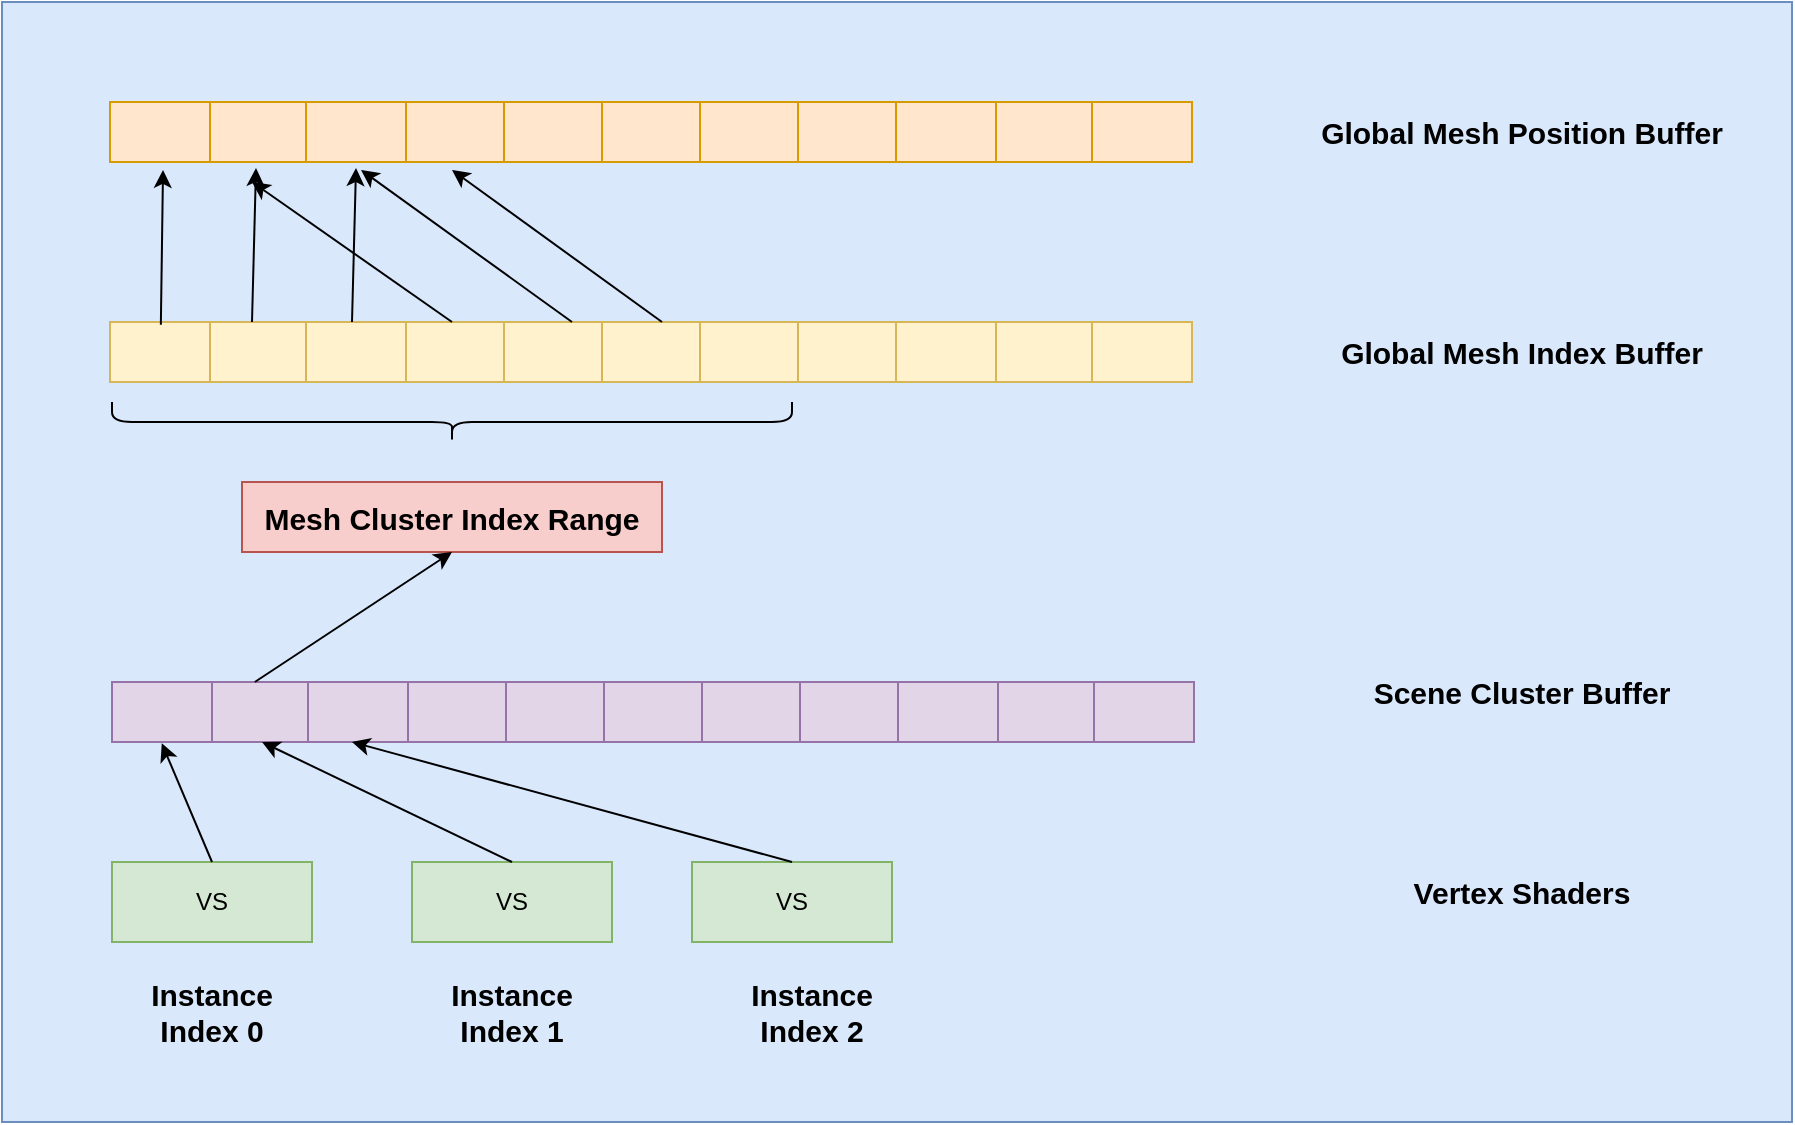 <mxfile version="24.2.5" type="device">
  <diagram name="第 1 页" id="7B6c-X67YOr5e7rahCFL">
    <mxGraphModel dx="2074" dy="1205" grid="1" gridSize="10" guides="1" tooltips="1" connect="1" arrows="1" fold="1" page="1" pageScale="1" pageWidth="827" pageHeight="1169" math="0" shadow="0">
      <root>
        <mxCell id="0" />
        <mxCell id="1" parent="0" />
        <mxCell id="oHAG5jhE_qMOcV2Svulh-75" value="" style="rounded=0;whiteSpace=wrap;html=1;fillColor=#dae8fc;strokeColor=#6c8ebf;" vertex="1" parent="1">
          <mxGeometry x="65" y="310" width="895" height="560" as="geometry" />
        </mxCell>
        <mxCell id="oHAG5jhE_qMOcV2Svulh-1" value="" style="shape=table;startSize=0;container=1;collapsible=0;childLayout=tableLayout;fontSize=16;fillColor=#ffe6cc;strokeColor=#d79b00;" vertex="1" parent="1">
          <mxGeometry x="119" y="360" width="541" height="30" as="geometry" />
        </mxCell>
        <mxCell id="oHAG5jhE_qMOcV2Svulh-2" value="" style="shape=tableRow;horizontal=0;startSize=0;swimlaneHead=0;swimlaneBody=0;strokeColor=inherit;top=0;left=0;bottom=0;right=0;collapsible=0;dropTarget=0;fillColor=none;points=[[0,0.5],[1,0.5]];portConstraint=eastwest;fontSize=16;" vertex="1" parent="oHAG5jhE_qMOcV2Svulh-1">
          <mxGeometry width="541" height="30" as="geometry" />
        </mxCell>
        <mxCell id="oHAG5jhE_qMOcV2Svulh-3" value="" style="shape=partialRectangle;html=1;whiteSpace=wrap;connectable=0;strokeColor=inherit;overflow=hidden;fillColor=none;top=0;left=0;bottom=0;right=0;pointerEvents=1;fontSize=16;" vertex="1" parent="oHAG5jhE_qMOcV2Svulh-2">
          <mxGeometry width="50" height="30" as="geometry">
            <mxRectangle width="50" height="30" as="alternateBounds" />
          </mxGeometry>
        </mxCell>
        <mxCell id="oHAG5jhE_qMOcV2Svulh-4" value="" style="shape=partialRectangle;html=1;whiteSpace=wrap;connectable=0;strokeColor=inherit;overflow=hidden;fillColor=none;top=0;left=0;bottom=0;right=0;pointerEvents=1;fontSize=16;" vertex="1" parent="oHAG5jhE_qMOcV2Svulh-2">
          <mxGeometry x="50" width="48" height="30" as="geometry">
            <mxRectangle width="48" height="30" as="alternateBounds" />
          </mxGeometry>
        </mxCell>
        <mxCell id="oHAG5jhE_qMOcV2Svulh-14" style="shape=partialRectangle;html=1;whiteSpace=wrap;connectable=0;strokeColor=inherit;overflow=hidden;fillColor=none;top=0;left=0;bottom=0;right=0;pointerEvents=1;fontSize=16;" vertex="1" parent="oHAG5jhE_qMOcV2Svulh-2">
          <mxGeometry x="98" width="50" height="30" as="geometry">
            <mxRectangle width="50" height="30" as="alternateBounds" />
          </mxGeometry>
        </mxCell>
        <mxCell id="oHAG5jhE_qMOcV2Svulh-15" style="shape=partialRectangle;html=1;whiteSpace=wrap;connectable=0;strokeColor=inherit;overflow=hidden;fillColor=none;top=0;left=0;bottom=0;right=0;pointerEvents=1;fontSize=16;" vertex="1" parent="oHAG5jhE_qMOcV2Svulh-2">
          <mxGeometry x="148" width="49" height="30" as="geometry">
            <mxRectangle width="49" height="30" as="alternateBounds" />
          </mxGeometry>
        </mxCell>
        <mxCell id="oHAG5jhE_qMOcV2Svulh-16" style="shape=partialRectangle;html=1;whiteSpace=wrap;connectable=0;strokeColor=inherit;overflow=hidden;fillColor=none;top=0;left=0;bottom=0;right=0;pointerEvents=1;fontSize=16;" vertex="1" parent="oHAG5jhE_qMOcV2Svulh-2">
          <mxGeometry x="197" width="49" height="30" as="geometry">
            <mxRectangle width="49" height="30" as="alternateBounds" />
          </mxGeometry>
        </mxCell>
        <mxCell id="oHAG5jhE_qMOcV2Svulh-17" style="shape=partialRectangle;html=1;whiteSpace=wrap;connectable=0;strokeColor=inherit;overflow=hidden;fillColor=none;top=0;left=0;bottom=0;right=0;pointerEvents=1;fontSize=16;" vertex="1" parent="oHAG5jhE_qMOcV2Svulh-2">
          <mxGeometry x="246" width="49" height="30" as="geometry">
            <mxRectangle width="49" height="30" as="alternateBounds" />
          </mxGeometry>
        </mxCell>
        <mxCell id="oHAG5jhE_qMOcV2Svulh-18" style="shape=partialRectangle;html=1;whiteSpace=wrap;connectable=0;strokeColor=inherit;overflow=hidden;fillColor=none;top=0;left=0;bottom=0;right=0;pointerEvents=1;fontSize=16;" vertex="1" parent="oHAG5jhE_qMOcV2Svulh-2">
          <mxGeometry x="295" width="49" height="30" as="geometry">
            <mxRectangle width="49" height="30" as="alternateBounds" />
          </mxGeometry>
        </mxCell>
        <mxCell id="oHAG5jhE_qMOcV2Svulh-19" style="shape=partialRectangle;html=1;whiteSpace=wrap;connectable=0;strokeColor=inherit;overflow=hidden;fillColor=none;top=0;left=0;bottom=0;right=0;pointerEvents=1;fontSize=16;" vertex="1" parent="oHAG5jhE_qMOcV2Svulh-2">
          <mxGeometry x="344" width="49" height="30" as="geometry">
            <mxRectangle width="49" height="30" as="alternateBounds" />
          </mxGeometry>
        </mxCell>
        <mxCell id="oHAG5jhE_qMOcV2Svulh-20" style="shape=partialRectangle;html=1;whiteSpace=wrap;connectable=0;strokeColor=inherit;overflow=hidden;fillColor=none;top=0;left=0;bottom=0;right=0;pointerEvents=1;fontSize=16;" vertex="1" parent="oHAG5jhE_qMOcV2Svulh-2">
          <mxGeometry x="393" width="50" height="30" as="geometry">
            <mxRectangle width="50" height="30" as="alternateBounds" />
          </mxGeometry>
        </mxCell>
        <mxCell id="oHAG5jhE_qMOcV2Svulh-21" style="shape=partialRectangle;html=1;whiteSpace=wrap;connectable=0;strokeColor=inherit;overflow=hidden;fillColor=none;top=0;left=0;bottom=0;right=0;pointerEvents=1;fontSize=16;" vertex="1" parent="oHAG5jhE_qMOcV2Svulh-2">
          <mxGeometry x="443" width="48" height="30" as="geometry">
            <mxRectangle width="48" height="30" as="alternateBounds" />
          </mxGeometry>
        </mxCell>
        <mxCell id="oHAG5jhE_qMOcV2Svulh-22" style="shape=partialRectangle;html=1;whiteSpace=wrap;connectable=0;strokeColor=inherit;overflow=hidden;fillColor=none;top=0;left=0;bottom=0;right=0;pointerEvents=1;fontSize=16;" vertex="1" parent="oHAG5jhE_qMOcV2Svulh-2">
          <mxGeometry x="491" width="50" height="30" as="geometry">
            <mxRectangle width="50" height="30" as="alternateBounds" />
          </mxGeometry>
        </mxCell>
        <mxCell id="oHAG5jhE_qMOcV2Svulh-23" value="Global Mesh Position Buffer" style="text;html=1;align=center;verticalAlign=middle;whiteSpace=wrap;rounded=0;fontSize=15;fontStyle=1" vertex="1" parent="1">
          <mxGeometry x="710" y="360" width="230" height="30" as="geometry" />
        </mxCell>
        <mxCell id="oHAG5jhE_qMOcV2Svulh-25" value="" style="shape=table;startSize=0;container=1;collapsible=0;childLayout=tableLayout;fontSize=16;fillColor=#fff2cc;strokeColor=#d6b656;" vertex="1" parent="1">
          <mxGeometry x="119" y="470" width="541" height="30" as="geometry" />
        </mxCell>
        <mxCell id="oHAG5jhE_qMOcV2Svulh-26" value="" style="shape=tableRow;horizontal=0;startSize=0;swimlaneHead=0;swimlaneBody=0;strokeColor=inherit;top=0;left=0;bottom=0;right=0;collapsible=0;dropTarget=0;fillColor=none;points=[[0,0.5],[1,0.5]];portConstraint=eastwest;fontSize=16;" vertex="1" parent="oHAG5jhE_qMOcV2Svulh-25">
          <mxGeometry width="541" height="30" as="geometry" />
        </mxCell>
        <mxCell id="oHAG5jhE_qMOcV2Svulh-27" value="" style="shape=partialRectangle;html=1;whiteSpace=wrap;connectable=0;strokeColor=inherit;overflow=hidden;fillColor=none;top=0;left=0;bottom=0;right=0;pointerEvents=1;fontSize=16;" vertex="1" parent="oHAG5jhE_qMOcV2Svulh-26">
          <mxGeometry width="50" height="30" as="geometry">
            <mxRectangle width="50" height="30" as="alternateBounds" />
          </mxGeometry>
        </mxCell>
        <mxCell id="oHAG5jhE_qMOcV2Svulh-28" value="" style="shape=partialRectangle;html=1;whiteSpace=wrap;connectable=0;strokeColor=inherit;overflow=hidden;fillColor=none;top=0;left=0;bottom=0;right=0;pointerEvents=1;fontSize=16;" vertex="1" parent="oHAG5jhE_qMOcV2Svulh-26">
          <mxGeometry x="50" width="48" height="30" as="geometry">
            <mxRectangle width="48" height="30" as="alternateBounds" />
          </mxGeometry>
        </mxCell>
        <mxCell id="oHAG5jhE_qMOcV2Svulh-29" style="shape=partialRectangle;html=1;whiteSpace=wrap;connectable=0;strokeColor=inherit;overflow=hidden;fillColor=none;top=0;left=0;bottom=0;right=0;pointerEvents=1;fontSize=16;" vertex="1" parent="oHAG5jhE_qMOcV2Svulh-26">
          <mxGeometry x="98" width="50" height="30" as="geometry">
            <mxRectangle width="50" height="30" as="alternateBounds" />
          </mxGeometry>
        </mxCell>
        <mxCell id="oHAG5jhE_qMOcV2Svulh-30" style="shape=partialRectangle;html=1;whiteSpace=wrap;connectable=0;strokeColor=inherit;overflow=hidden;fillColor=none;top=0;left=0;bottom=0;right=0;pointerEvents=1;fontSize=16;" vertex="1" parent="oHAG5jhE_qMOcV2Svulh-26">
          <mxGeometry x="148" width="49" height="30" as="geometry">
            <mxRectangle width="49" height="30" as="alternateBounds" />
          </mxGeometry>
        </mxCell>
        <mxCell id="oHAG5jhE_qMOcV2Svulh-31" style="shape=partialRectangle;html=1;whiteSpace=wrap;connectable=0;strokeColor=inherit;overflow=hidden;fillColor=none;top=0;left=0;bottom=0;right=0;pointerEvents=1;fontSize=16;" vertex="1" parent="oHAG5jhE_qMOcV2Svulh-26">
          <mxGeometry x="197" width="49" height="30" as="geometry">
            <mxRectangle width="49" height="30" as="alternateBounds" />
          </mxGeometry>
        </mxCell>
        <mxCell id="oHAG5jhE_qMOcV2Svulh-32" style="shape=partialRectangle;html=1;whiteSpace=wrap;connectable=0;strokeColor=inherit;overflow=hidden;fillColor=none;top=0;left=0;bottom=0;right=0;pointerEvents=1;fontSize=16;" vertex="1" parent="oHAG5jhE_qMOcV2Svulh-26">
          <mxGeometry x="246" width="49" height="30" as="geometry">
            <mxRectangle width="49" height="30" as="alternateBounds" />
          </mxGeometry>
        </mxCell>
        <mxCell id="oHAG5jhE_qMOcV2Svulh-33" style="shape=partialRectangle;html=1;whiteSpace=wrap;connectable=0;strokeColor=inherit;overflow=hidden;fillColor=none;top=0;left=0;bottom=0;right=0;pointerEvents=1;fontSize=16;" vertex="1" parent="oHAG5jhE_qMOcV2Svulh-26">
          <mxGeometry x="295" width="49" height="30" as="geometry">
            <mxRectangle width="49" height="30" as="alternateBounds" />
          </mxGeometry>
        </mxCell>
        <mxCell id="oHAG5jhE_qMOcV2Svulh-34" style="shape=partialRectangle;html=1;whiteSpace=wrap;connectable=0;strokeColor=inherit;overflow=hidden;fillColor=none;top=0;left=0;bottom=0;right=0;pointerEvents=1;fontSize=16;" vertex="1" parent="oHAG5jhE_qMOcV2Svulh-26">
          <mxGeometry x="344" width="49" height="30" as="geometry">
            <mxRectangle width="49" height="30" as="alternateBounds" />
          </mxGeometry>
        </mxCell>
        <mxCell id="oHAG5jhE_qMOcV2Svulh-35" style="shape=partialRectangle;html=1;whiteSpace=wrap;connectable=0;strokeColor=inherit;overflow=hidden;fillColor=none;top=0;left=0;bottom=0;right=0;pointerEvents=1;fontSize=16;" vertex="1" parent="oHAG5jhE_qMOcV2Svulh-26">
          <mxGeometry x="393" width="50" height="30" as="geometry">
            <mxRectangle width="50" height="30" as="alternateBounds" />
          </mxGeometry>
        </mxCell>
        <mxCell id="oHAG5jhE_qMOcV2Svulh-36" style="shape=partialRectangle;html=1;whiteSpace=wrap;connectable=0;strokeColor=inherit;overflow=hidden;fillColor=none;top=0;left=0;bottom=0;right=0;pointerEvents=1;fontSize=16;" vertex="1" parent="oHAG5jhE_qMOcV2Svulh-26">
          <mxGeometry x="443" width="48" height="30" as="geometry">
            <mxRectangle width="48" height="30" as="alternateBounds" />
          </mxGeometry>
        </mxCell>
        <mxCell id="oHAG5jhE_qMOcV2Svulh-37" style="shape=partialRectangle;html=1;whiteSpace=wrap;connectable=0;strokeColor=inherit;overflow=hidden;fillColor=none;top=0;left=0;bottom=0;right=0;pointerEvents=1;fontSize=16;" vertex="1" parent="oHAG5jhE_qMOcV2Svulh-26">
          <mxGeometry x="491" width="50" height="30" as="geometry">
            <mxRectangle width="50" height="30" as="alternateBounds" />
          </mxGeometry>
        </mxCell>
        <mxCell id="oHAG5jhE_qMOcV2Svulh-38" value="Global Mesh Index Buffer" style="text;html=1;align=center;verticalAlign=middle;whiteSpace=wrap;rounded=0;fontSize=15;fontStyle=1" vertex="1" parent="1">
          <mxGeometry x="710" y="470" width="230" height="30" as="geometry" />
        </mxCell>
        <mxCell id="oHAG5jhE_qMOcV2Svulh-39" value="" style="endArrow=classic;html=1;rounded=0;exitX=0.047;exitY=0.044;exitDx=0;exitDy=0;exitPerimeter=0;entryX=0.049;entryY=1.133;entryDx=0;entryDy=0;entryPerimeter=0;" edge="1" parent="1" source="oHAG5jhE_qMOcV2Svulh-26" target="oHAG5jhE_qMOcV2Svulh-2">
          <mxGeometry width="50" height="50" relative="1" as="geometry">
            <mxPoint x="390" y="640" as="sourcePoint" />
            <mxPoint x="440" y="590" as="targetPoint" />
          </mxGeometry>
        </mxCell>
        <mxCell id="oHAG5jhE_qMOcV2Svulh-41" value="" style="endArrow=classic;html=1;rounded=0;exitX=0.047;exitY=0.044;exitDx=0;exitDy=0;exitPerimeter=0;entryX=0.049;entryY=1.133;entryDx=0;entryDy=0;entryPerimeter=0;" edge="1" parent="1">
          <mxGeometry width="50" height="50" relative="1" as="geometry">
            <mxPoint x="190" y="470" as="sourcePoint" />
            <mxPoint x="192" y="393" as="targetPoint" />
          </mxGeometry>
        </mxCell>
        <mxCell id="oHAG5jhE_qMOcV2Svulh-42" value="" style="endArrow=classic;html=1;rounded=0;exitX=0.047;exitY=0.044;exitDx=0;exitDy=0;exitPerimeter=0;entryX=0.049;entryY=1.133;entryDx=0;entryDy=0;entryPerimeter=0;" edge="1" parent="1">
          <mxGeometry width="50" height="50" relative="1" as="geometry">
            <mxPoint x="240" y="470" as="sourcePoint" />
            <mxPoint x="242" y="393" as="targetPoint" />
          </mxGeometry>
        </mxCell>
        <mxCell id="oHAG5jhE_qMOcV2Svulh-43" value="" style="endArrow=classic;html=1;rounded=0;exitX=0.047;exitY=0.044;exitDx=0;exitDy=0;exitPerimeter=0;" edge="1" parent="1">
          <mxGeometry width="50" height="50" relative="1" as="geometry">
            <mxPoint x="290" y="470" as="sourcePoint" />
            <mxPoint x="190" y="400" as="targetPoint" />
          </mxGeometry>
        </mxCell>
        <mxCell id="oHAG5jhE_qMOcV2Svulh-44" value="" style="endArrow=classic;html=1;rounded=0;exitX=0.047;exitY=0.044;exitDx=0;exitDy=0;exitPerimeter=0;entryX=0.232;entryY=1.133;entryDx=0;entryDy=0;entryPerimeter=0;" edge="1" parent="1" target="oHAG5jhE_qMOcV2Svulh-2">
          <mxGeometry width="50" height="50" relative="1" as="geometry">
            <mxPoint x="350" y="470" as="sourcePoint" />
            <mxPoint x="250" y="400" as="targetPoint" />
          </mxGeometry>
        </mxCell>
        <mxCell id="oHAG5jhE_qMOcV2Svulh-45" value="" style="endArrow=classic;html=1;rounded=0;exitX=0.047;exitY=0.044;exitDx=0;exitDy=0;exitPerimeter=0;entryX=0.232;entryY=1.133;entryDx=0;entryDy=0;entryPerimeter=0;" edge="1" parent="1">
          <mxGeometry width="50" height="50" relative="1" as="geometry">
            <mxPoint x="395" y="470" as="sourcePoint" />
            <mxPoint x="290" y="394" as="targetPoint" />
          </mxGeometry>
        </mxCell>
        <mxCell id="oHAG5jhE_qMOcV2Svulh-46" value="" style="shape=curlyBracket;whiteSpace=wrap;html=1;rounded=1;flipH=1;labelPosition=right;verticalLabelPosition=middle;align=left;verticalAlign=middle;direction=north;" vertex="1" parent="1">
          <mxGeometry x="120" y="510" width="340" height="20" as="geometry" />
        </mxCell>
        <mxCell id="oHAG5jhE_qMOcV2Svulh-47" value="Mesh Cluster Index Range" style="rounded=0;whiteSpace=wrap;html=1;fontSize=15;fontStyle=1;fillColor=#f8cecc;strokeColor=#b85450;" vertex="1" parent="1">
          <mxGeometry x="185" y="550" width="210" height="35" as="geometry" />
        </mxCell>
        <mxCell id="oHAG5jhE_qMOcV2Svulh-48" value="" style="shape=table;startSize=0;container=1;collapsible=0;childLayout=tableLayout;fontSize=16;fillColor=#e1d5e7;strokeColor=#9673a6;" vertex="1" parent="1">
          <mxGeometry x="120" y="650" width="541" height="30" as="geometry" />
        </mxCell>
        <mxCell id="oHAG5jhE_qMOcV2Svulh-49" value="" style="shape=tableRow;horizontal=0;startSize=0;swimlaneHead=0;swimlaneBody=0;strokeColor=inherit;top=0;left=0;bottom=0;right=0;collapsible=0;dropTarget=0;fillColor=none;points=[[0,0.5],[1,0.5]];portConstraint=eastwest;fontSize=16;" vertex="1" parent="oHAG5jhE_qMOcV2Svulh-48">
          <mxGeometry width="541" height="30" as="geometry" />
        </mxCell>
        <mxCell id="oHAG5jhE_qMOcV2Svulh-50" value="" style="shape=partialRectangle;html=1;whiteSpace=wrap;connectable=0;strokeColor=inherit;overflow=hidden;fillColor=none;top=0;left=0;bottom=0;right=0;pointerEvents=1;fontSize=16;" vertex="1" parent="oHAG5jhE_qMOcV2Svulh-49">
          <mxGeometry width="50" height="30" as="geometry">
            <mxRectangle width="50" height="30" as="alternateBounds" />
          </mxGeometry>
        </mxCell>
        <mxCell id="oHAG5jhE_qMOcV2Svulh-51" value="" style="shape=partialRectangle;html=1;whiteSpace=wrap;connectable=0;strokeColor=inherit;overflow=hidden;fillColor=none;top=0;left=0;bottom=0;right=0;pointerEvents=1;fontSize=16;" vertex="1" parent="oHAG5jhE_qMOcV2Svulh-49">
          <mxGeometry x="50" width="48" height="30" as="geometry">
            <mxRectangle width="48" height="30" as="alternateBounds" />
          </mxGeometry>
        </mxCell>
        <mxCell id="oHAG5jhE_qMOcV2Svulh-52" style="shape=partialRectangle;html=1;whiteSpace=wrap;connectable=0;strokeColor=inherit;overflow=hidden;fillColor=none;top=0;left=0;bottom=0;right=0;pointerEvents=1;fontSize=16;" vertex="1" parent="oHAG5jhE_qMOcV2Svulh-49">
          <mxGeometry x="98" width="50" height="30" as="geometry">
            <mxRectangle width="50" height="30" as="alternateBounds" />
          </mxGeometry>
        </mxCell>
        <mxCell id="oHAG5jhE_qMOcV2Svulh-53" style="shape=partialRectangle;html=1;whiteSpace=wrap;connectable=0;strokeColor=inherit;overflow=hidden;fillColor=none;top=0;left=0;bottom=0;right=0;pointerEvents=1;fontSize=16;" vertex="1" parent="oHAG5jhE_qMOcV2Svulh-49">
          <mxGeometry x="148" width="49" height="30" as="geometry">
            <mxRectangle width="49" height="30" as="alternateBounds" />
          </mxGeometry>
        </mxCell>
        <mxCell id="oHAG5jhE_qMOcV2Svulh-54" style="shape=partialRectangle;html=1;whiteSpace=wrap;connectable=0;strokeColor=inherit;overflow=hidden;fillColor=none;top=0;left=0;bottom=0;right=0;pointerEvents=1;fontSize=16;" vertex="1" parent="oHAG5jhE_qMOcV2Svulh-49">
          <mxGeometry x="197" width="49" height="30" as="geometry">
            <mxRectangle width="49" height="30" as="alternateBounds" />
          </mxGeometry>
        </mxCell>
        <mxCell id="oHAG5jhE_qMOcV2Svulh-55" style="shape=partialRectangle;html=1;whiteSpace=wrap;connectable=0;strokeColor=inherit;overflow=hidden;fillColor=none;top=0;left=0;bottom=0;right=0;pointerEvents=1;fontSize=16;" vertex="1" parent="oHAG5jhE_qMOcV2Svulh-49">
          <mxGeometry x="246" width="49" height="30" as="geometry">
            <mxRectangle width="49" height="30" as="alternateBounds" />
          </mxGeometry>
        </mxCell>
        <mxCell id="oHAG5jhE_qMOcV2Svulh-56" style="shape=partialRectangle;html=1;whiteSpace=wrap;connectable=0;strokeColor=inherit;overflow=hidden;fillColor=none;top=0;left=0;bottom=0;right=0;pointerEvents=1;fontSize=16;" vertex="1" parent="oHAG5jhE_qMOcV2Svulh-49">
          <mxGeometry x="295" width="49" height="30" as="geometry">
            <mxRectangle width="49" height="30" as="alternateBounds" />
          </mxGeometry>
        </mxCell>
        <mxCell id="oHAG5jhE_qMOcV2Svulh-57" style="shape=partialRectangle;html=1;whiteSpace=wrap;connectable=0;strokeColor=inherit;overflow=hidden;fillColor=none;top=0;left=0;bottom=0;right=0;pointerEvents=1;fontSize=16;" vertex="1" parent="oHAG5jhE_qMOcV2Svulh-49">
          <mxGeometry x="344" width="49" height="30" as="geometry">
            <mxRectangle width="49" height="30" as="alternateBounds" />
          </mxGeometry>
        </mxCell>
        <mxCell id="oHAG5jhE_qMOcV2Svulh-58" style="shape=partialRectangle;html=1;whiteSpace=wrap;connectable=0;strokeColor=inherit;overflow=hidden;fillColor=none;top=0;left=0;bottom=0;right=0;pointerEvents=1;fontSize=16;" vertex="1" parent="oHAG5jhE_qMOcV2Svulh-49">
          <mxGeometry x="393" width="50" height="30" as="geometry">
            <mxRectangle width="50" height="30" as="alternateBounds" />
          </mxGeometry>
        </mxCell>
        <mxCell id="oHAG5jhE_qMOcV2Svulh-59" style="shape=partialRectangle;html=1;whiteSpace=wrap;connectable=0;strokeColor=inherit;overflow=hidden;fillColor=none;top=0;left=0;bottom=0;right=0;pointerEvents=1;fontSize=16;" vertex="1" parent="oHAG5jhE_qMOcV2Svulh-49">
          <mxGeometry x="443" width="48" height="30" as="geometry">
            <mxRectangle width="48" height="30" as="alternateBounds" />
          </mxGeometry>
        </mxCell>
        <mxCell id="oHAG5jhE_qMOcV2Svulh-60" style="shape=partialRectangle;html=1;whiteSpace=wrap;connectable=0;strokeColor=inherit;overflow=hidden;fillColor=none;top=0;left=0;bottom=0;right=0;pointerEvents=1;fontSize=16;" vertex="1" parent="oHAG5jhE_qMOcV2Svulh-49">
          <mxGeometry x="491" width="50" height="30" as="geometry">
            <mxRectangle width="50" height="30" as="alternateBounds" />
          </mxGeometry>
        </mxCell>
        <mxCell id="oHAG5jhE_qMOcV2Svulh-61" value="" style="endArrow=classic;html=1;rounded=0;exitX=0.132;exitY=0;exitDx=0;exitDy=0;exitPerimeter=0;entryX=0.5;entryY=1;entryDx=0;entryDy=0;" edge="1" parent="1" source="oHAG5jhE_qMOcV2Svulh-49" target="oHAG5jhE_qMOcV2Svulh-47">
          <mxGeometry width="50" height="50" relative="1" as="geometry">
            <mxPoint x="390" y="640" as="sourcePoint" />
            <mxPoint x="440" y="590" as="targetPoint" />
          </mxGeometry>
        </mxCell>
        <mxCell id="oHAG5jhE_qMOcV2Svulh-62" value="Scene Cluster Buffer" style="text;html=1;align=center;verticalAlign=middle;whiteSpace=wrap;rounded=0;fontSize=15;fontStyle=1" vertex="1" parent="1">
          <mxGeometry x="740" y="640" width="170" height="30" as="geometry" />
        </mxCell>
        <mxCell id="oHAG5jhE_qMOcV2Svulh-63" value="VS" style="rounded=0;whiteSpace=wrap;html=1;fillColor=#d5e8d4;strokeColor=#82b366;" vertex="1" parent="1">
          <mxGeometry x="120" y="740" width="100" height="40" as="geometry" />
        </mxCell>
        <mxCell id="oHAG5jhE_qMOcV2Svulh-64" value="VS" style="rounded=0;whiteSpace=wrap;html=1;fillColor=#d5e8d4;strokeColor=#82b366;" vertex="1" parent="1">
          <mxGeometry x="270" y="740" width="100" height="40" as="geometry" />
        </mxCell>
        <mxCell id="oHAG5jhE_qMOcV2Svulh-65" value="VS" style="rounded=0;whiteSpace=wrap;html=1;fillColor=#d5e8d4;strokeColor=#82b366;" vertex="1" parent="1">
          <mxGeometry x="410" y="740" width="100" height="40" as="geometry" />
        </mxCell>
        <mxCell id="oHAG5jhE_qMOcV2Svulh-66" value="Vertex Shaders" style="text;html=1;align=center;verticalAlign=middle;whiteSpace=wrap;rounded=0;fontSize=15;fontStyle=1" vertex="1" parent="1">
          <mxGeometry x="740" y="740" width="170" height="30" as="geometry" />
        </mxCell>
        <mxCell id="oHAG5jhE_qMOcV2Svulh-69" value="" style="endArrow=classic;html=1;rounded=0;exitX=0.5;exitY=0;exitDx=0;exitDy=0;entryX=0.046;entryY=1.022;entryDx=0;entryDy=0;entryPerimeter=0;" edge="1" parent="1" source="oHAG5jhE_qMOcV2Svulh-63" target="oHAG5jhE_qMOcV2Svulh-49">
          <mxGeometry width="50" height="50" relative="1" as="geometry">
            <mxPoint x="390" y="640" as="sourcePoint" />
            <mxPoint x="440" y="590" as="targetPoint" />
          </mxGeometry>
        </mxCell>
        <mxCell id="oHAG5jhE_qMOcV2Svulh-70" value="" style="endArrow=classic;html=1;rounded=0;exitX=0.5;exitY=0;exitDx=0;exitDy=0;entryX=0.046;entryY=1.022;entryDx=0;entryDy=0;entryPerimeter=0;" edge="1" parent="1" source="oHAG5jhE_qMOcV2Svulh-64">
          <mxGeometry width="50" height="50" relative="1" as="geometry">
            <mxPoint x="220" y="739" as="sourcePoint" />
            <mxPoint x="195" y="680" as="targetPoint" />
          </mxGeometry>
        </mxCell>
        <mxCell id="oHAG5jhE_qMOcV2Svulh-71" value="" style="endArrow=classic;html=1;rounded=0;exitX=0.5;exitY=0;exitDx=0;exitDy=0;entryX=0.046;entryY=1.022;entryDx=0;entryDy=0;entryPerimeter=0;" edge="1" parent="1" source="oHAG5jhE_qMOcV2Svulh-65">
          <mxGeometry width="50" height="50" relative="1" as="geometry">
            <mxPoint x="365" y="740" as="sourcePoint" />
            <mxPoint x="240" y="680" as="targetPoint" />
          </mxGeometry>
        </mxCell>
        <mxCell id="oHAG5jhE_qMOcV2Svulh-72" value="Instance Index 0" style="text;html=1;align=center;verticalAlign=middle;whiteSpace=wrap;rounded=0;fontSize=15;fontStyle=1" vertex="1" parent="1">
          <mxGeometry x="120" y="800" width="100" height="30" as="geometry" />
        </mxCell>
        <mxCell id="oHAG5jhE_qMOcV2Svulh-73" value="Instance Index 1" style="text;html=1;align=center;verticalAlign=middle;whiteSpace=wrap;rounded=0;fontSize=15;fontStyle=1" vertex="1" parent="1">
          <mxGeometry x="270" y="800" width="100" height="30" as="geometry" />
        </mxCell>
        <mxCell id="oHAG5jhE_qMOcV2Svulh-74" value="Instance Index 2" style="text;html=1;align=center;verticalAlign=middle;whiteSpace=wrap;rounded=0;fontSize=15;fontStyle=1" vertex="1" parent="1">
          <mxGeometry x="420" y="800" width="100" height="30" as="geometry" />
        </mxCell>
      </root>
    </mxGraphModel>
  </diagram>
</mxfile>
